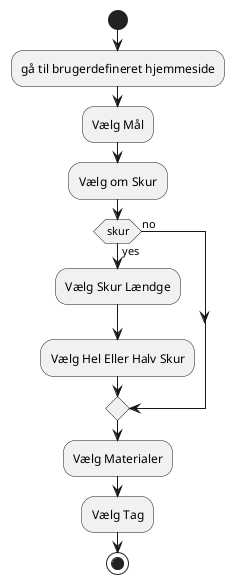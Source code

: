 @startuml
'https://plantuml.com/activity-diagram-beta

|Kunde|
start
:gå til brugerdefineret hjemmeside;
:Vælg Mål;
:Vælg om Skur;
if(skur) is (yes) then
:Vælg Skur Lændge;
:Vælg Hel Eller Halv Skur;
else (no)
end if
:Vælg Materialer;
:Vælg Tag;
stop

@enduml
